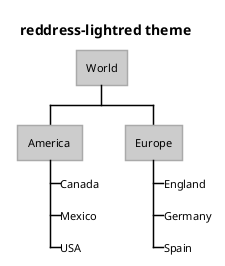 ' Do not edit
' Theme Gallery
' autogenerated by script
'
@startwbs
!theme reddress-lightred
title reddress-lightred theme
* World
** America 
***_ Canada 
***_ Mexico
***_ USA
** Europe
***_  England
***_  Germany
***_  Spain
@endwbs
